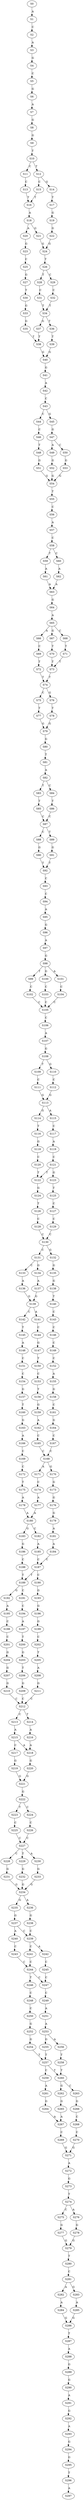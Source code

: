 strict digraph  {
	S0 -> S1 [ label = A ];
	S1 -> S2 [ label = C ];
	S2 -> S3 [ label = A ];
	S3 -> S4 [ label = G ];
	S4 -> S5 [ label = C ];
	S5 -> S6 [ label = G ];
	S6 -> S7 [ label = A ];
	S7 -> S8 [ label = G ];
	S8 -> S9 [ label = G ];
	S9 -> S10 [ label = T ];
	S10 -> S11 [ label = C ];
	S10 -> S12 [ label = T ];
	S11 -> S13 [ label = C ];
	S12 -> S14 [ label = G ];
	S12 -> S15 [ label = C ];
	S13 -> S16 [ label = T ];
	S14 -> S17 [ label = T ];
	S15 -> S16 [ label = T ];
	S16 -> S18 [ label = A ];
	S17 -> S19 [ label = G ];
	S18 -> S20 [ label = A ];
	S18 -> S21 [ label = G ];
	S19 -> S22 [ label = G ];
	S20 -> S23 [ label = G ];
	S21 -> S24 [ label = G ];
	S22 -> S24 [ label = G ];
	S23 -> S25 [ label = C ];
	S24 -> S26 [ label = T ];
	S25 -> S27 [ label = G ];
	S26 -> S28 [ label = T ];
	S26 -> S29 [ label = C ];
	S27 -> S30 [ label = T ];
	S28 -> S31 [ label = C ];
	S29 -> S32 [ label = C ];
	S30 -> S33 [ label = G ];
	S31 -> S34 [ label = T ];
	S32 -> S34 [ label = T ];
	S33 -> S35 [ label = G ];
	S34 -> S36 [ label = T ];
	S34 -> S37 [ label = G ];
	S35 -> S38 [ label = T ];
	S36 -> S39 [ label = T ];
	S37 -> S38 [ label = T ];
	S38 -> S40 [ label = G ];
	S39 -> S40 [ label = G ];
	S40 -> S41 [ label = G ];
	S41 -> S42 [ label = A ];
	S42 -> S43 [ label = C ];
	S43 -> S44 [ label = C ];
	S43 -> S45 [ label = G ];
	S44 -> S46 [ label = C ];
	S45 -> S47 [ label = G ];
	S46 -> S48 [ label = T ];
	S47 -> S49 [ label = A ];
	S47 -> S50 [ label = C ];
	S48 -> S51 [ label = G ];
	S49 -> S52 [ label = G ];
	S50 -> S53 [ label = G ];
	S51 -> S54 [ label = G ];
	S52 -> S54 [ label = G ];
	S53 -> S54 [ label = G ];
	S54 -> S55 [ label = T ];
	S55 -> S56 [ label = C ];
	S56 -> S57 [ label = A ];
	S57 -> S58 [ label = C ];
	S58 -> S59 [ label = T ];
	S58 -> S60 [ label = C ];
	S59 -> S61 [ label = A ];
	S60 -> S62 [ label = A ];
	S61 -> S63 [ label = A ];
	S62 -> S63 [ label = A ];
	S63 -> S64 [ label = G ];
	S64 -> S65 [ label = A ];
	S65 -> S66 [ label = A ];
	S65 -> S67 [ label = G ];
	S65 -> S68 [ label = C ];
	S66 -> S69 [ label = C ];
	S67 -> S70 [ label = T ];
	S68 -> S71 [ label = T ];
	S69 -> S72 [ label = T ];
	S70 -> S73 [ label = T ];
	S71 -> S73 [ label = T ];
	S72 -> S74 [ label = T ];
	S73 -> S74 [ label = T ];
	S74 -> S75 [ label = C ];
	S74 -> S76 [ label = G ];
	S75 -> S77 [ label = T ];
	S76 -> S78 [ label = T ];
	S77 -> S79 [ label = G ];
	S78 -> S79 [ label = G ];
	S79 -> S80 [ label = G ];
	S80 -> S81 [ label = T ];
	S81 -> S82 [ label = A ];
	S82 -> S83 [ label = T ];
	S82 -> S84 [ label = C ];
	S83 -> S85 [ label = T ];
	S84 -> S86 [ label = T ];
	S85 -> S87 [ label = C ];
	S86 -> S87 [ label = C ];
	S87 -> S88 [ label = C ];
	S87 -> S89 [ label = T ];
	S88 -> S90 [ label = G ];
	S89 -> S91 [ label = G ];
	S90 -> S92 [ label = T ];
	S91 -> S92 [ label = T ];
	S92 -> S93 [ label = C ];
	S93 -> S94 [ label = C ];
	S94 -> S95 [ label = A ];
	S95 -> S96 [ label = G ];
	S96 -> S97 [ label = A ];
	S97 -> S98 [ label = G ];
	S98 -> S99 [ label = T ];
	S98 -> S100 [ label = G ];
	S98 -> S101 [ label = A ];
	S99 -> S102 [ label = C ];
	S100 -> S103 [ label = C ];
	S101 -> S104 [ label = C ];
	S102 -> S105 [ label = C ];
	S103 -> S105 [ label = C ];
	S104 -> S105 [ label = C ];
	S105 -> S106 [ label = C ];
	S106 -> S107 [ label = A ];
	S107 -> S108 [ label = G ];
	S108 -> S109 [ label = T ];
	S108 -> S110 [ label = G ];
	S109 -> S111 [ label = C ];
	S110 -> S112 [ label = C ];
	S111 -> S113 [ label = G ];
	S112 -> S113 [ label = G ];
	S113 -> S114 [ label = G ];
	S113 -> S115 [ label = A ];
	S114 -> S116 [ label = T ];
	S115 -> S117 [ label = C ];
	S116 -> S118 [ label = G ];
	S117 -> S119 [ label = A ];
	S118 -> S120 [ label = C ];
	S119 -> S121 [ label = C ];
	S120 -> S122 [ label = T ];
	S121 -> S123 [ label = G ];
	S121 -> S122 [ label = T ];
	S122 -> S124 [ label = G ];
	S123 -> S125 [ label = T ];
	S124 -> S126 [ label = T ];
	S125 -> S127 [ label = C ];
	S126 -> S128 [ label = C ];
	S127 -> S129 [ label = C ];
	S128 -> S130 [ label = C ];
	S129 -> S130 [ label = C ];
	S130 -> S131 [ label = C ];
	S130 -> S132 [ label = G ];
	S131 -> S133 [ label = C ];
	S131 -> S134 [ label = G ];
	S132 -> S135 [ label = G ];
	S133 -> S136 [ label = A ];
	S134 -> S137 [ label = A ];
	S135 -> S138 [ label = G ];
	S136 -> S139 [ label = G ];
	S137 -> S139 [ label = G ];
	S138 -> S140 [ label = T ];
	S139 -> S141 [ label = A ];
	S139 -> S142 [ label = C ];
	S140 -> S143 [ label = C ];
	S141 -> S144 [ label = C ];
	S142 -> S145 [ label = T ];
	S143 -> S146 [ label = C ];
	S144 -> S147 [ label = G ];
	S145 -> S148 [ label = A ];
	S146 -> S149 [ label = C ];
	S147 -> S150 [ label = T ];
	S148 -> S151 [ label = C ];
	S149 -> S152 [ label = C ];
	S150 -> S153 [ label = C ];
	S151 -> S154 [ label = C ];
	S152 -> S155 [ label = A ];
	S153 -> S156 [ label = T ];
	S154 -> S157 [ label = G ];
	S155 -> S158 [ label = G ];
	S156 -> S159 [ label = G ];
	S157 -> S160 [ label = T ];
	S158 -> S161 [ label = C ];
	S159 -> S162 [ label = A ];
	S160 -> S163 [ label = G ];
	S161 -> S164 [ label = G ];
	S162 -> S165 [ label = C ];
	S163 -> S166 [ label = A ];
	S164 -> S167 [ label = C ];
	S165 -> S168 [ label = C ];
	S166 -> S169 [ label = C ];
	S167 -> S168 [ label = C ];
	S168 -> S170 [ label = G ];
	S168 -> S171 [ label = A ];
	S169 -> S172 [ label = C ];
	S170 -> S173 [ label = G ];
	S171 -> S174 [ label = C ];
	S172 -> S175 [ label = T ];
	S173 -> S176 [ label = G ];
	S174 -> S177 [ label = A ];
	S175 -> S178 [ label = A ];
	S176 -> S179 [ label = G ];
	S177 -> S180 [ label = A ];
	S178 -> S180 [ label = A ];
	S179 -> S181 [ label = A ];
	S180 -> S182 [ label = C ];
	S180 -> S183 [ label = G ];
	S181 -> S184 [ label = A ];
	S182 -> S185 [ label = A ];
	S183 -> S186 [ label = G ];
	S184 -> S187 [ label = C ];
	S185 -> S187 [ label = C ];
	S186 -> S188 [ label = C ];
	S187 -> S189 [ label = T ];
	S187 -> S190 [ label = C ];
	S188 -> S189 [ label = T ];
	S189 -> S191 [ label = C ];
	S189 -> S192 [ label = G ];
	S190 -> S193 [ label = G ];
	S191 -> S194 [ label = C ];
	S192 -> S195 [ label = A ];
	S193 -> S196 [ label = G ];
	S194 -> S197 [ label = A ];
	S195 -> S198 [ label = C ];
	S196 -> S199 [ label = G ];
	S197 -> S200 [ label = T ];
	S198 -> S201 [ label = C ];
	S199 -> S202 [ label = C ];
	S200 -> S203 [ label = G ];
	S201 -> S204 [ label = G ];
	S202 -> S205 [ label = T ];
	S203 -> S206 [ label = T ];
	S204 -> S207 [ label = G ];
	S205 -> S208 [ label = A ];
	S206 -> S209 [ label = G ];
	S207 -> S210 [ label = G ];
	S208 -> S211 [ label = G ];
	S209 -> S212 [ label = C ];
	S210 -> S212 [ label = C ];
	S211 -> S212 [ label = C ];
	S212 -> S213 [ label = C ];
	S212 -> S214 [ label = T ];
	S213 -> S215 [ label = A ];
	S214 -> S216 [ label = A ];
	S215 -> S217 [ label = C ];
	S215 -> S218 [ label = A ];
	S216 -> S218 [ label = A ];
	S217 -> S219 [ label = G ];
	S218 -> S220 [ label = G ];
	S219 -> S221 [ label = G ];
	S220 -> S221 [ label = G ];
	S221 -> S222 [ label = G ];
	S222 -> S223 [ label = T ];
	S222 -> S224 [ label = C ];
	S223 -> S225 [ label = C ];
	S224 -> S226 [ label = C ];
	S225 -> S227 [ label = C ];
	S226 -> S227 [ label = C ];
	S227 -> S228 [ label = C ];
	S227 -> S229 [ label = T ];
	S227 -> S230 [ label = A ];
	S228 -> S231 [ label = G ];
	S229 -> S232 [ label = G ];
	S230 -> S233 [ label = G ];
	S231 -> S234 [ label = G ];
	S232 -> S234 [ label = G ];
	S233 -> S234 [ label = G ];
	S234 -> S235 [ label = G ];
	S234 -> S236 [ label = A ];
	S235 -> S237 [ label = G ];
	S236 -> S238 [ label = G ];
	S237 -> S239 [ label = C ];
	S237 -> S240 [ label = A ];
	S238 -> S239 [ label = C ];
	S239 -> S241 [ label = C ];
	S239 -> S242 [ label = A ];
	S240 -> S243 [ label = C ];
	S241 -> S244 [ label = C ];
	S242 -> S245 [ label = C ];
	S243 -> S244 [ label = C ];
	S244 -> S246 [ label = T ];
	S244 -> S247 [ label = C ];
	S245 -> S247 [ label = C ];
	S246 -> S248 [ label = C ];
	S247 -> S249 [ label = C ];
	S248 -> S250 [ label = C ];
	S249 -> S251 [ label = A ];
	S250 -> S252 [ label = G ];
	S251 -> S253 [ label = A ];
	S252 -> S254 [ label = G ];
	S253 -> S255 [ label = G ];
	S253 -> S256 [ label = A ];
	S254 -> S257 [ label = T ];
	S255 -> S257 [ label = T ];
	S256 -> S258 [ label = T ];
	S257 -> S259 [ label = C ];
	S257 -> S260 [ label = T ];
	S258 -> S260 [ label = T ];
	S259 -> S261 [ label = A ];
	S260 -> S262 [ label = G ];
	S260 -> S263 [ label = C ];
	S261 -> S264 [ label = G ];
	S262 -> S265 [ label = G ];
	S263 -> S266 [ label = G ];
	S264 -> S267 [ label = A ];
	S265 -> S267 [ label = A ];
	S266 -> S268 [ label = C ];
	S267 -> S269 [ label = C ];
	S268 -> S270 [ label = C ];
	S269 -> S271 [ label = G ];
	S270 -> S271 [ label = G ];
	S271 -> S272 [ label = A ];
	S272 -> S273 [ label = G ];
	S273 -> S274 [ label = T ];
	S274 -> S275 [ label = C ];
	S274 -> S276 [ label = A ];
	S275 -> S277 [ label = G ];
	S276 -> S278 [ label = G ];
	S277 -> S279 [ label = G ];
	S278 -> S279 [ label = G ];
	S279 -> S280 [ label = T ];
	S280 -> S281 [ label = C ];
	S281 -> S282 [ label = A ];
	S281 -> S283 [ label = G ];
	S282 -> S284 [ label = A ];
	S283 -> S285 [ label = A ];
	S284 -> S286 [ label = G ];
	S285 -> S286 [ label = G ];
	S286 -> S287 [ label = T ];
	S287 -> S288 [ label = A ];
	S288 -> S289 [ label = G ];
	S289 -> S290 [ label = G ];
	S290 -> S291 [ label = A ];
	S291 -> S292 [ label = G ];
	S292 -> S293 [ label = A ];
	S293 -> S294 [ label = G ];
	S294 -> S295 [ label = G ];
	S295 -> S296 [ label = T ];
	S296 -> S297 [ label = A ];
}
